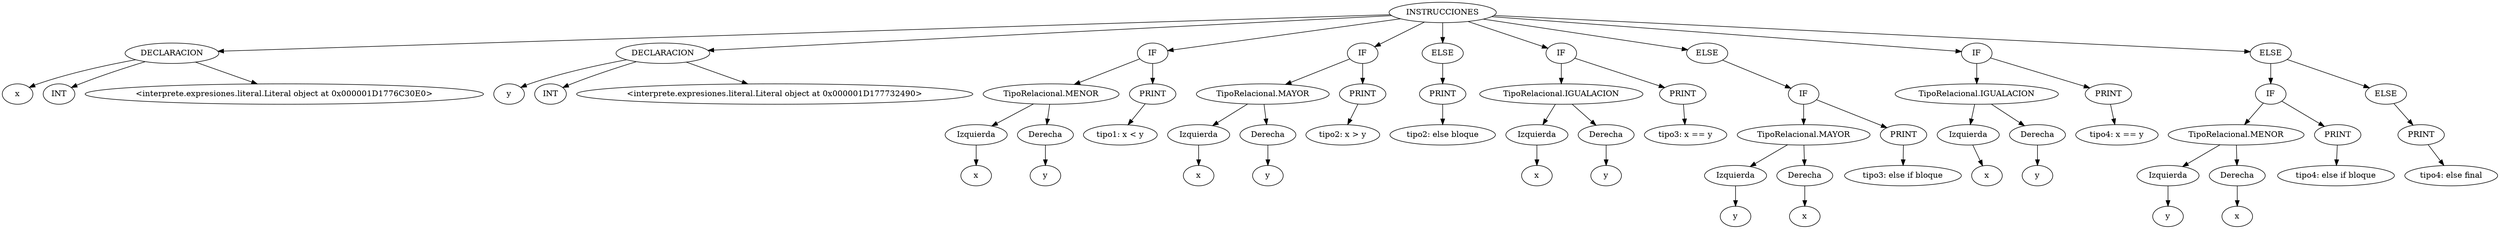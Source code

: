 digraph {
	0 [label = "INSTRUCCIONES"];
	1 [label = "DECLARACION"];
	2 [label = "x"];
	3 [label = "INT"];
	4 [label = "<interprete.expresiones.literal.Literal object at 0x000001D1776C30E0>"];
	5 [label = "DECLARACION"];
	6 [label = "y"];
	7 [label = "INT"];
	8 [label = "<interprete.expresiones.literal.Literal object at 0x000001D177732490>"];
	9 [label = "IF"];
	10 [label = "TipoRelacional.MENOR"];
	11 [label = "Izquierda"];
	12 [label = "x"];
	13 [label = "Derecha"];
	14 [label = "y"];
	15 [label = "PRINT"];
	16 [label = "tipo1: x < y"];
	17 [label = "IF"];
	18 [label = "TipoRelacional.MAYOR"];
	19 [label = "Izquierda"];
	20 [label = "x"];
	21 [label = "Derecha"];
	22 [label = "y"];
	23 [label = "PRINT"];
	24 [label = "tipo2: x > y"];
	25 [label = "ELSE"];
	26 [label = "PRINT"];
	27 [label = "tipo2: else bloque"];
	28 [label = "IF"];
	29 [label = "TipoRelacional.IGUALACION"];
	30 [label = "Izquierda"];
	31 [label = "x"];
	32 [label = "Derecha"];
	33 [label = "y"];
	34 [label = "PRINT"];
	35 [label = "tipo3: x == y"];
	36 [label = "ELSE"];
	37 [label = "IF"];
	38 [label = "TipoRelacional.MAYOR"];
	39 [label = "Izquierda"];
	40 [label = "y"];
	41 [label = "Derecha"];
	42 [label = "x"];
	43 [label = "PRINT"];
	44 [label = "tipo3: else if bloque"];
	45 [label = "IF"];
	46 [label = "TipoRelacional.IGUALACION"];
	47 [label = "Izquierda"];
	48 [label = "x"];
	49 [label = "Derecha"];
	50 [label = "y"];
	51 [label = "PRINT"];
	52 [label = "tipo4: x == y"];
	53 [label = "ELSE"];
	54 [label = "IF"];
	55 [label = "TipoRelacional.MENOR"];
	56 [label = "Izquierda"];
	57 [label = "y"];
	58 [label = "Derecha"];
	59 [label = "x"];
	60 [label = "PRINT"];
	61 [label = "tipo4: else if bloque"];
	62 [label = "ELSE"];
	63 [label = "PRINT"];
	64 [label = "tipo4: else final"];
	0 -> 1;
	1 -> 2;
	1 -> 3;
	1 -> 4;
	0 -> 5;
	5 -> 6;
	5 -> 7;
	5 -> 8;
	0 -> 9;
	9 -> 10;
	10 -> 11;
	11 -> 12;
	10 -> 13;
	13 -> 14;
	9 -> 15;
	15 -> 16;
	0 -> 17;
	17 -> 18;
	18 -> 19;
	19 -> 20;
	18 -> 21;
	21 -> 22;
	17 -> 23;
	23 -> 24;
	0 -> 25;
	25 -> 26;
	26 -> 27;
	0 -> 28;
	28 -> 29;
	29 -> 30;
	30 -> 31;
	29 -> 32;
	32 -> 33;
	28 -> 34;
	34 -> 35;
	0 -> 36;
	36 -> 37;
	37 -> 38;
	38 -> 39;
	39 -> 40;
	38 -> 41;
	41 -> 42;
	37 -> 43;
	43 -> 44;
	0 -> 45;
	45 -> 46;
	46 -> 47;
	47 -> 48;
	46 -> 49;
	49 -> 50;
	45 -> 51;
	51 -> 52;
	0 -> 53;
	53 -> 54;
	54 -> 55;
	55 -> 56;
	56 -> 57;
	55 -> 58;
	58 -> 59;
	54 -> 60;
	60 -> 61;
	53 -> 62;
	62 -> 63;
	63 -> 64;
}

